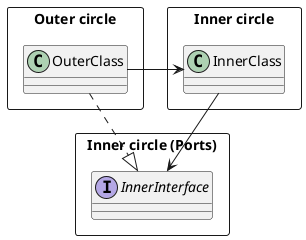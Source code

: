 @startuml

package "Outer circle" <<Rectangle>> {
    class OuterClass
}

package "Inner circle" <<Rectangle>> {
    class InnerClass    

}

package "Inner circle (Ports)" <<Rectangle>> {
    interface InnerInterface
}

OuterClass -> InnerClass
InnerClass -> InnerInterface
OuterClass ..|> InnerInterface
@enduml

